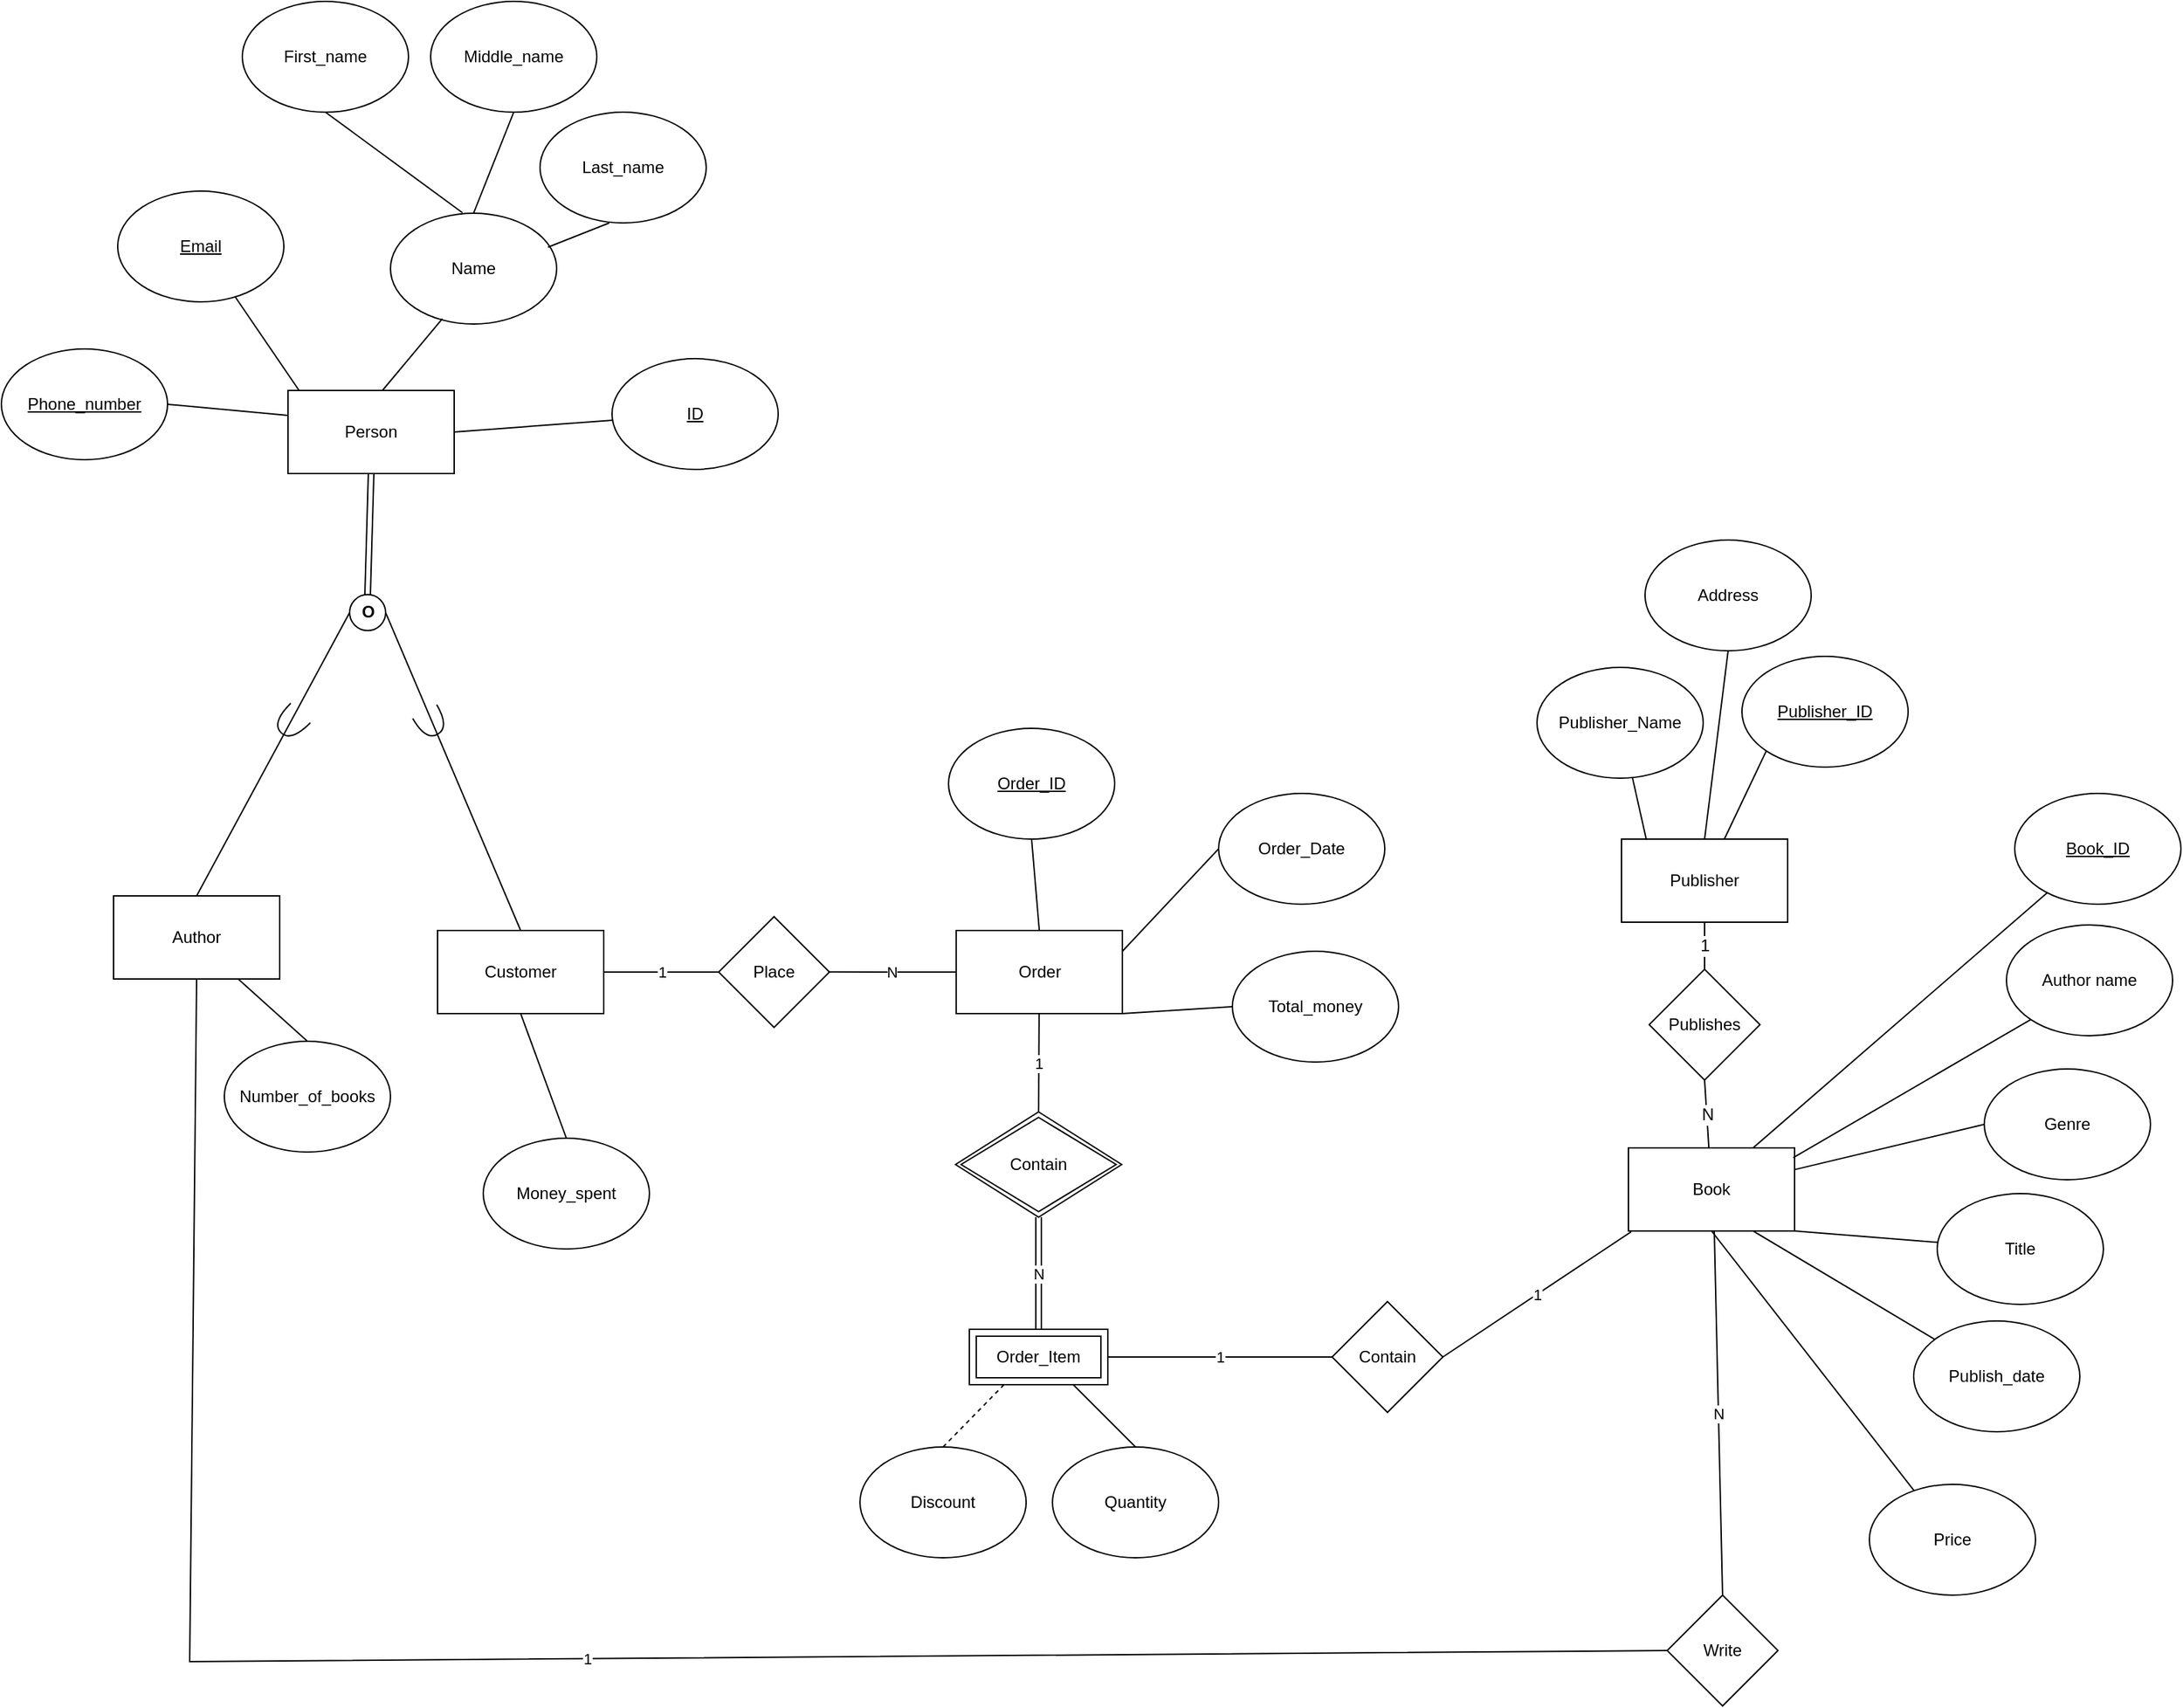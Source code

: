 <mxfile version="24.7.17" pages="2">
  <diagram name="Page-1" id="4_dgeS7d85DwzsJWw55D">
    <mxGraphModel grid="0" page="0" gridSize="10" guides="1" tooltips="1" connect="1" arrows="1" fold="1" pageScale="1" pageWidth="3000" pageHeight="3400" math="0" shadow="0">
      <root>
        <mxCell id="0" />
        <mxCell id="1" parent="0" />
        <mxCell id="o6I07O1_OOtZ4YXk67AV-3" value="Book" style="rounded=0;whiteSpace=wrap;html=1;" vertex="1" parent="1">
          <mxGeometry x="957" y="224" width="120" height="60" as="geometry" />
        </mxCell>
        <mxCell id="o6I07O1_OOtZ4YXk67AV-4" value="&lt;u&gt;Book_ID&lt;/u&gt;" style="ellipse;whiteSpace=wrap;html=1;" vertex="1" parent="1">
          <mxGeometry x="1236" y="-32" width="120" height="80" as="geometry" />
        </mxCell>
        <mxCell id="o6I07O1_OOtZ4YXk67AV-5" value="Title" style="ellipse;whiteSpace=wrap;html=1;" vertex="1" parent="1">
          <mxGeometry x="1180" y="257" width="120" height="80" as="geometry" />
        </mxCell>
        <mxCell id="o6I07O1_OOtZ4YXk67AV-6" value="Author name" style="ellipse;whiteSpace=wrap;html=1;" vertex="1" parent="1">
          <mxGeometry x="1230" y="63" width="120" height="80" as="geometry" />
        </mxCell>
        <mxCell id="o6I07O1_OOtZ4YXk67AV-8" value="Genre" style="ellipse;whiteSpace=wrap;html=1;" vertex="1" parent="1">
          <mxGeometry x="1214" y="167" width="120" height="80" as="geometry" />
        </mxCell>
        <mxCell id="o6I07O1_OOtZ4YXk67AV-12" value="" style="endArrow=none;html=1;rounded=0;fontSize=12;startSize=8;endSize=8;curved=1;entryX=0;entryY=1;entryDx=0;entryDy=0;exitX=0.992;exitY=0.117;exitDx=0;exitDy=0;exitPerimeter=0;" edge="1" parent="1" source="o6I07O1_OOtZ4YXk67AV-3" target="o6I07O1_OOtZ4YXk67AV-6">
          <mxGeometry width="50" height="50" relative="1" as="geometry">
            <mxPoint x="819" y="197" as="sourcePoint" />
            <mxPoint x="869" y="147" as="targetPoint" />
          </mxGeometry>
        </mxCell>
        <mxCell id="o6I07O1_OOtZ4YXk67AV-13" value="" style="endArrow=none;html=1;rounded=0;fontSize=12;startSize=8;endSize=8;curved=1;exitX=0;exitY=0.5;exitDx=0;exitDy=0;" edge="1" parent="1" source="o6I07O1_OOtZ4YXk67AV-8" target="o6I07O1_OOtZ4YXk67AV-3">
          <mxGeometry width="50" height="50" relative="1" as="geometry">
            <mxPoint x="786" y="271" as="sourcePoint" />
            <mxPoint x="836" y="221" as="targetPoint" />
          </mxGeometry>
        </mxCell>
        <mxCell id="o6I07O1_OOtZ4YXk67AV-16" value="" style="endArrow=none;html=1;rounded=0;fontSize=12;startSize=8;endSize=8;curved=1;exitX=0.75;exitY=0;exitDx=0;exitDy=0;" edge="1" parent="1" source="o6I07O1_OOtZ4YXk67AV-3" target="o6I07O1_OOtZ4YXk67AV-4">
          <mxGeometry width="50" height="50" relative="1" as="geometry">
            <mxPoint x="840" y="191" as="sourcePoint" />
            <mxPoint x="816" y="46" as="targetPoint" />
          </mxGeometry>
        </mxCell>
        <mxCell id="o6I07O1_OOtZ4YXk67AV-17" value="" style="endArrow=none;html=1;rounded=0;fontSize=12;startSize=8;endSize=8;curved=1;entryX=1;entryY=1;entryDx=0;entryDy=0;" edge="1" parent="1" source="o6I07O1_OOtZ4YXk67AV-5" target="o6I07O1_OOtZ4YXk67AV-3">
          <mxGeometry width="50" height="50" relative="1" as="geometry">
            <mxPoint x="795" y="307" as="sourcePoint" />
            <mxPoint x="845" y="257" as="targetPoint" />
          </mxGeometry>
        </mxCell>
        <mxCell id="o6I07O1_OOtZ4YXk67AV-20" value="Publisher" style="rounded=0;whiteSpace=wrap;html=1;" vertex="1" parent="1">
          <mxGeometry x="952" y="1" width="120" height="60" as="geometry" />
        </mxCell>
        <mxCell id="o6I07O1_OOtZ4YXk67AV-21" value="&lt;u&gt;Publisher_ID&lt;/u&gt;" style="ellipse;whiteSpace=wrap;html=1;" vertex="1" parent="1">
          <mxGeometry x="1039" y="-131" width="120" height="80" as="geometry" />
        </mxCell>
        <mxCell id="o6I07O1_OOtZ4YXk67AV-22" value="" style="endArrow=none;html=1;rounded=0;fontSize=12;startSize=8;endSize=8;curved=1;exitX=0;exitY=1;exitDx=0;exitDy=0;" edge="1" parent="1" source="o6I07O1_OOtZ4YXk67AV-21" target="o6I07O1_OOtZ4YXk67AV-20">
          <mxGeometry width="50" height="50" relative="1" as="geometry">
            <mxPoint x="1136.11" y="103.317" as="sourcePoint" />
            <mxPoint x="1066" y="29" as="targetPoint" />
          </mxGeometry>
        </mxCell>
        <mxCell id="o6I07O1_OOtZ4YXk67AV-23" value="Publisher_Name" style="ellipse;whiteSpace=wrap;html=1;" vertex="1" parent="1">
          <mxGeometry x="891" y="-123" width="120" height="80" as="geometry" />
        </mxCell>
        <mxCell id="o6I07O1_OOtZ4YXk67AV-24" value="" style="endArrow=none;html=1;rounded=0;fontSize=12;startSize=8;endSize=8;curved=1;exitX=0.15;exitY=0.011;exitDx=0;exitDy=0;exitPerimeter=0;" edge="1" parent="1" source="o6I07O1_OOtZ4YXk67AV-20" target="o6I07O1_OOtZ4YXk67AV-23">
          <mxGeometry width="50" height="50" relative="1" as="geometry">
            <mxPoint x="995" y="-218" as="sourcePoint" />
            <mxPoint x="921" y="-264" as="targetPoint" />
          </mxGeometry>
        </mxCell>
        <mxCell id="o6I07O1_OOtZ4YXk67AV-25" value="" style="endArrow=none;html=1;rounded=0;fontSize=12;startSize=8;endSize=8;curved=1;exitX=0.5;exitY=0;exitDx=0;exitDy=0;entryX=0.5;entryY=1;entryDx=0;entryDy=0;" edge="1" parent="1" source="o6I07O1_OOtZ4YXk67AV-20" target="o6I07O1_OOtZ4YXk67AV-26">
          <mxGeometry width="50" height="50" relative="1" as="geometry">
            <mxPoint x="1056.94" y="22.02" as="sourcePoint" />
            <mxPoint x="1050.996" y="-84.003" as="targetPoint" />
          </mxGeometry>
        </mxCell>
        <mxCell id="o6I07O1_OOtZ4YXk67AV-26" value="Address" style="ellipse;whiteSpace=wrap;html=1;" vertex="1" parent="1">
          <mxGeometry x="969" y="-215" width="120" height="80" as="geometry" />
        </mxCell>
        <mxCell id="o6I07O1_OOtZ4YXk67AV-28" value="Publishes" style="rhombus;whiteSpace=wrap;html=1;" vertex="1" parent="1">
          <mxGeometry x="972" y="95" width="80" height="80" as="geometry" />
        </mxCell>
        <mxCell id="o6I07O1_OOtZ4YXk67AV-29" value="1" style="endArrow=none;html=1;rounded=0;fontSize=12;startSize=8;endSize=8;curved=1;exitX=0.5;exitY=0;exitDx=0;exitDy=0;entryX=0.5;entryY=1;entryDx=0;entryDy=0;" edge="1" parent="1" source="o6I07O1_OOtZ4YXk67AV-28" target="o6I07O1_OOtZ4YXk67AV-20">
          <mxGeometry width="50" height="50" relative="1" as="geometry">
            <mxPoint x="961" y="102" as="sourcePoint" />
            <mxPoint x="1011" y="52" as="targetPoint" />
          </mxGeometry>
        </mxCell>
        <mxCell id="o6I07O1_OOtZ4YXk67AV-30" value="N" style="endArrow=none;html=1;rounded=0;fontSize=12;startSize=8;endSize=8;curved=1;entryX=0.5;entryY=1;entryDx=0;entryDy=0;" edge="1" parent="1" source="o6I07O1_OOtZ4YXk67AV-3" target="o6I07O1_OOtZ4YXk67AV-28">
          <mxGeometry width="50" height="50" relative="1" as="geometry">
            <mxPoint x="963" y="224" as="sourcePoint" />
            <mxPoint x="1013" y="174" as="targetPoint" />
          </mxGeometry>
        </mxCell>
        <mxCell id="jFtiMo8EwNsYXTJmnN6S-6" value="Person" style="rounded=0;whiteSpace=wrap;html=1;" vertex="1" parent="1">
          <mxGeometry x="-11" y="-323" width="120" height="60" as="geometry" />
        </mxCell>
        <mxCell id="jFtiMo8EwNsYXTJmnN6S-13" value="&lt;b&gt;O&lt;/b&gt;" style="ellipse;whiteSpace=wrap;html=1;aspect=fixed;" vertex="1" parent="1">
          <mxGeometry x="33.5" y="-175.59" width="26" height="26" as="geometry" />
        </mxCell>
        <mxCell id="jFtiMo8EwNsYXTJmnN6S-14" value="Customer" style="rounded=0;whiteSpace=wrap;html=1;" vertex="1" parent="1">
          <mxGeometry x="97" y="67.0" width="120" height="60" as="geometry" />
        </mxCell>
        <mxCell id="jFtiMo8EwNsYXTJmnN6S-15" value="" style="endArrow=none;html=1;rounded=0;exitX=0.5;exitY=0;exitDx=0;exitDy=0;entryX=1;entryY=0.5;entryDx=0;entryDy=0;" edge="1" parent="1" source="jFtiMo8EwNsYXTJmnN6S-14" target="jFtiMo8EwNsYXTJmnN6S-13">
          <mxGeometry width="50" height="50" relative="1" as="geometry">
            <mxPoint x="-12" y="-103.59" as="sourcePoint" />
            <mxPoint x="38" y="-153.59" as="targetPoint" />
          </mxGeometry>
        </mxCell>
        <mxCell id="jFtiMo8EwNsYXTJmnN6S-16" value="Author" style="rounded=0;whiteSpace=wrap;html=1;" vertex="1" parent="1">
          <mxGeometry x="-137" y="42.0" width="120" height="60" as="geometry" />
        </mxCell>
        <mxCell id="jFtiMo8EwNsYXTJmnN6S-20" value="Name" style="ellipse;whiteSpace=wrap;html=1;" vertex="1" parent="1">
          <mxGeometry x="63" y="-451" width="120" height="80" as="geometry" />
        </mxCell>
        <mxCell id="jFtiMo8EwNsYXTJmnN6S-21" value="&lt;u&gt;Email&lt;/u&gt;" style="ellipse;whiteSpace=wrap;html=1;" vertex="1" parent="1">
          <mxGeometry x="-134" y="-467" width="120" height="80" as="geometry" />
        </mxCell>
        <mxCell id="jFtiMo8EwNsYXTJmnN6S-22" value="&lt;u&gt;Phone_number&lt;/u&gt;" style="ellipse;whiteSpace=wrap;html=1;" vertex="1" parent="1">
          <mxGeometry x="-218" y="-353" width="120" height="80" as="geometry" />
        </mxCell>
        <mxCell id="jFtiMo8EwNsYXTJmnN6S-23" value="" style="endArrow=none;html=1;rounded=0;exitX=1;exitY=0.5;exitDx=0;exitDy=0;" edge="1" parent="1" source="jFtiMo8EwNsYXTJmnN6S-22">
          <mxGeometry width="50" height="50" relative="1" as="geometry">
            <mxPoint x="-61" y="-255" as="sourcePoint" />
            <mxPoint x="-11" y="-305" as="targetPoint" />
          </mxGeometry>
        </mxCell>
        <mxCell id="jFtiMo8EwNsYXTJmnN6S-24" value="" style="endArrow=none;html=1;rounded=0;entryX=0.312;entryY=0.953;entryDx=0;entryDy=0;entryPerimeter=0;exitX=0.569;exitY=-0.002;exitDx=0;exitDy=0;exitPerimeter=0;" edge="1" parent="1" source="jFtiMo8EwNsYXTJmnN6S-6" target="jFtiMo8EwNsYXTJmnN6S-20">
          <mxGeometry width="50" height="50" relative="1" as="geometry">
            <mxPoint x="63" y="-321" as="sourcePoint" />
            <mxPoint x="113" y="-371" as="targetPoint" />
          </mxGeometry>
        </mxCell>
        <mxCell id="jFtiMo8EwNsYXTJmnN6S-27" value="" style="endArrow=none;html=1;rounded=0;" edge="1" parent="1" target="jFtiMo8EwNsYXTJmnN6S-21">
          <mxGeometry width="50" height="50" relative="1" as="geometry">
            <mxPoint x="-3" y="-323" as="sourcePoint" />
            <mxPoint x="47" y="-373" as="targetPoint" />
          </mxGeometry>
        </mxCell>
        <mxCell id="jFtiMo8EwNsYXTJmnN6S-28" value="First_name" style="ellipse;whiteSpace=wrap;html=1;" vertex="1" parent="1">
          <mxGeometry x="-44" y="-604" width="120" height="80" as="geometry" />
        </mxCell>
        <mxCell id="jFtiMo8EwNsYXTJmnN6S-29" value="Middle_name" style="ellipse;whiteSpace=wrap;html=1;" vertex="1" parent="1">
          <mxGeometry x="92" y="-604" width="120" height="80" as="geometry" />
        </mxCell>
        <mxCell id="jFtiMo8EwNsYXTJmnN6S-30" value="Last_name" style="ellipse;whiteSpace=wrap;html=1;" vertex="1" parent="1">
          <mxGeometry x="171" y="-524" width="120" height="80" as="geometry" />
        </mxCell>
        <mxCell id="jFtiMo8EwNsYXTJmnN6S-31" value="" style="endArrow=none;html=1;rounded=0;entryX=0.5;entryY=1;entryDx=0;entryDy=0;exitX=0.433;exitY=-0.005;exitDx=0;exitDy=0;exitPerimeter=0;" edge="1" parent="1" source="jFtiMo8EwNsYXTJmnN6S-20" target="jFtiMo8EwNsYXTJmnN6S-28">
          <mxGeometry width="50" height="50" relative="1" as="geometry">
            <mxPoint x="107" y="-451" as="sourcePoint" />
            <mxPoint x="29.426" y="-509.716" as="targetPoint" />
          </mxGeometry>
        </mxCell>
        <mxCell id="jFtiMo8EwNsYXTJmnN6S-32" value="" style="endArrow=none;html=1;rounded=0;exitX=0.5;exitY=0;exitDx=0;exitDy=0;entryX=0.5;entryY=1;entryDx=0;entryDy=0;" edge="1" parent="1" source="jFtiMo8EwNsYXTJmnN6S-20" target="jFtiMo8EwNsYXTJmnN6S-29">
          <mxGeometry width="50" height="50" relative="1" as="geometry">
            <mxPoint x="71" y="-448" as="sourcePoint" />
            <mxPoint x="121" y="-498" as="targetPoint" />
          </mxGeometry>
        </mxCell>
        <mxCell id="jFtiMo8EwNsYXTJmnN6S-34" value="" style="endArrow=none;html=1;rounded=0;exitX=0.948;exitY=0.306;exitDx=0;exitDy=0;exitPerimeter=0;" edge="1" parent="1" source="jFtiMo8EwNsYXTJmnN6S-20">
          <mxGeometry width="50" height="50" relative="1" as="geometry">
            <mxPoint x="171" y="-394" as="sourcePoint" />
            <mxPoint x="221" y="-444" as="targetPoint" />
          </mxGeometry>
        </mxCell>
        <mxCell id="jFtiMo8EwNsYXTJmnN6S-35" value="" style="shape=requiredInterface;html=1;verticalLabelPosition=bottom;sketch=0;rotation=60;" vertex="1" parent="1">
          <mxGeometry x="83" y="-93.0" width="18.88" height="20" as="geometry" />
        </mxCell>
        <mxCell id="q8TvVPf23e_hyGu6hidc-4" value="Place" style="rhombus;whiteSpace=wrap;html=1;" vertex="1" parent="1">
          <mxGeometry x="300" y="57" width="80" height="80" as="geometry" />
        </mxCell>
        <mxCell id="q8TvVPf23e_hyGu6hidc-5" value="1" style="endArrow=none;html=1;rounded=0;entryX=0;entryY=0.5;entryDx=0;entryDy=0;exitX=1;exitY=0.5;exitDx=0;exitDy=0;" edge="1" parent="1" source="jFtiMo8EwNsYXTJmnN6S-14" target="q8TvVPf23e_hyGu6hidc-4">
          <mxGeometry width="50" height="50" relative="1" as="geometry">
            <mxPoint x="181" y="53" as="sourcePoint" />
            <mxPoint x="291" y="12" as="targetPoint" />
          </mxGeometry>
        </mxCell>
        <mxCell id="q8TvVPf23e_hyGu6hidc-6" value="Order" style="rounded=0;whiteSpace=wrap;html=1;" vertex="1" parent="1">
          <mxGeometry x="471.56" y="67" width="120" height="60" as="geometry" />
        </mxCell>
        <mxCell id="q8TvVPf23e_hyGu6hidc-7" value="N" style="endArrow=none;html=1;rounded=0;entryX=0;entryY=0.5;entryDx=0;entryDy=0;exitX=0.989;exitY=0.499;exitDx=0;exitDy=0;exitPerimeter=0;" edge="1" parent="1" source="q8TvVPf23e_hyGu6hidc-4" target="q8TvVPf23e_hyGu6hidc-6">
          <mxGeometry width="50" height="50" relative="1" as="geometry">
            <mxPoint x="415" y="96" as="sourcePoint" />
            <mxPoint x="465" y="46" as="targetPoint" />
          </mxGeometry>
        </mxCell>
        <mxCell id="q8TvVPf23e_hyGu6hidc-8" value="Write" style="rhombus;whiteSpace=wrap;html=1;" vertex="1" parent="1">
          <mxGeometry x="985" y="547" width="80" height="80" as="geometry" />
        </mxCell>
        <mxCell id="q8TvVPf23e_hyGu6hidc-9" value="1" style="endArrow=none;html=1;rounded=0;entryX=0;entryY=0.5;entryDx=0;entryDy=0;exitX=0.5;exitY=1;exitDx=0;exitDy=0;" edge="1" parent="1" source="jFtiMo8EwNsYXTJmnN6S-16" target="q8TvVPf23e_hyGu6hidc-8">
          <mxGeometry width="50" height="50" relative="1" as="geometry">
            <mxPoint x="297" y="656" as="sourcePoint" />
            <mxPoint x="647" y="415" as="targetPoint" />
            <Array as="points">
              <mxPoint x="-82" y="595" />
            </Array>
          </mxGeometry>
        </mxCell>
        <mxCell id="q8TvVPf23e_hyGu6hidc-10" value="N" style="endArrow=none;html=1;rounded=0;exitX=0.5;exitY=0;exitDx=0;exitDy=0;" edge="1" parent="1" source="q8TvVPf23e_hyGu6hidc-8">
          <mxGeometry width="50" height="50" relative="1" as="geometry">
            <mxPoint x="969" y="334" as="sourcePoint" />
            <mxPoint x="1019" y="284" as="targetPoint" />
          </mxGeometry>
        </mxCell>
        <mxCell id="q8TvVPf23e_hyGu6hidc-11" value="&lt;u&gt;Order_ID&lt;/u&gt;" style="ellipse;whiteSpace=wrap;html=1;" vertex="1" parent="1">
          <mxGeometry x="466" y="-79" width="120" height="80" as="geometry" />
        </mxCell>
        <mxCell id="q8TvVPf23e_hyGu6hidc-16" value="Order_Date" style="ellipse;whiteSpace=wrap;html=1;" vertex="1" parent="1">
          <mxGeometry x="661.06" y="-32" width="120" height="80" as="geometry" />
        </mxCell>
        <mxCell id="q8TvVPf23e_hyGu6hidc-17" value="" style="endArrow=none;html=1;rounded=0;exitX=1;exitY=0.25;exitDx=0;exitDy=0;entryX=0;entryY=0.5;entryDx=0;entryDy=0;" edge="1" parent="1" source="q8TvVPf23e_hyGu6hidc-6" target="q8TvVPf23e_hyGu6hidc-16">
          <mxGeometry width="50" height="50" relative="1" as="geometry">
            <mxPoint x="635" y="96" as="sourcePoint" />
            <mxPoint x="685" y="46" as="targetPoint" />
          </mxGeometry>
        </mxCell>
        <mxCell id="q8TvVPf23e_hyGu6hidc-21" value="1" style="endArrow=none;html=1;rounded=0;exitX=0.5;exitY=0;exitDx=0;exitDy=0;" edge="1" parent="1" source="q8TvVPf23e_hyGu6hidc-33" target="q8TvVPf23e_hyGu6hidc-6">
          <mxGeometry width="50" height="50" relative="1" as="geometry">
            <mxPoint x="526" y="200" as="sourcePoint" />
            <mxPoint x="525" y="126" as="targetPoint" />
          </mxGeometry>
        </mxCell>
        <mxCell id="q8TvVPf23e_hyGu6hidc-28" value="Order_Item" style="shape=ext;margin=3;double=1;whiteSpace=wrap;html=1;align=center;" vertex="1" parent="1">
          <mxGeometry x="481.06" y="355" width="100" height="40" as="geometry" />
        </mxCell>
        <mxCell id="q8TvVPf23e_hyGu6hidc-33" value="Contain" style="shape=rhombus;double=1;perimeter=rhombusPerimeter;whiteSpace=wrap;html=1;align=center;" vertex="1" parent="1">
          <mxGeometry x="471.06" y="198" width="120" height="76" as="geometry" />
        </mxCell>
        <mxCell id="q8TvVPf23e_hyGu6hidc-36" value="Discount" style="ellipse;whiteSpace=wrap;html=1;" vertex="1" parent="1">
          <mxGeometry x="402.06" y="440" width="120" height="80" as="geometry" />
        </mxCell>
        <mxCell id="q8TvVPf23e_hyGu6hidc-37" value="" style="endArrow=none;dashed=1;html=1;rounded=0;exitX=0.5;exitY=0;exitDx=0;exitDy=0;entryX=0.25;entryY=1;entryDx=0;entryDy=0;" edge="1" parent="1" source="q8TvVPf23e_hyGu6hidc-36" target="q8TvVPf23e_hyGu6hidc-28">
          <mxGeometry width="50" height="50" relative="1" as="geometry">
            <mxPoint x="496.06" y="445" as="sourcePoint" />
            <mxPoint x="546.06" y="395" as="targetPoint" />
          </mxGeometry>
        </mxCell>
        <mxCell id="q8TvVPf23e_hyGu6hidc-38" value="Contain" style="rhombus;whiteSpace=wrap;html=1;" vertex="1" parent="1">
          <mxGeometry x="743" y="335" width="80" height="80" as="geometry" />
        </mxCell>
        <mxCell id="q8TvVPf23e_hyGu6hidc-39" value="1" style="endArrow=none;html=1;rounded=0;entryX=0;entryY=0.5;entryDx=0;entryDy=0;exitX=1;exitY=0.5;exitDx=0;exitDy=0;" edge="1" parent="1" source="q8TvVPf23e_hyGu6hidc-28" target="q8TvVPf23e_hyGu6hidc-38">
          <mxGeometry width="50" height="50" relative="1" as="geometry">
            <mxPoint x="584" y="379" as="sourcePoint" />
            <mxPoint x="758" y="377" as="targetPoint" />
          </mxGeometry>
        </mxCell>
        <mxCell id="q8TvVPf23e_hyGu6hidc-40" value="1" style="endArrow=none;html=1;rounded=0;exitX=1;exitY=0.5;exitDx=0;exitDy=0;" edge="1" parent="1" source="q8TvVPf23e_hyGu6hidc-38">
          <mxGeometry width="50" height="50" relative="1" as="geometry">
            <mxPoint x="909" y="334.55" as="sourcePoint" />
            <mxPoint x="959" y="284.55" as="targetPoint" />
          </mxGeometry>
        </mxCell>
        <mxCell id="3s1TShamk8GTOm4zsZ95-8" value="Quantity" style="ellipse;whiteSpace=wrap;html=1;" vertex="1" parent="1">
          <mxGeometry x="541.06" y="440" width="120" height="80" as="geometry" />
        </mxCell>
        <mxCell id="3s1TShamk8GTOm4zsZ95-9" value="" style="endArrow=none;html=1;rounded=0;exitX=0.5;exitY=0;exitDx=0;exitDy=0;entryX=0.75;entryY=1;entryDx=0;entryDy=0;" edge="1" parent="1" source="3s1TShamk8GTOm4zsZ95-8" target="q8TvVPf23e_hyGu6hidc-28">
          <mxGeometry width="50" height="50" relative="1" as="geometry">
            <mxPoint x="522.06" y="445" as="sourcePoint" />
            <mxPoint x="572.06" y="395" as="targetPoint" />
          </mxGeometry>
        </mxCell>
        <mxCell id="MKaay7IfGedZ16hl2SN3-2" value="" style="endArrow=none;html=1;rounded=0;exitX=0.5;exitY=0;exitDx=0;exitDy=0;entryX=0.5;entryY=1;entryDx=0;entryDy=0;" edge="1" parent="1" source="q8TvVPf23e_hyGu6hidc-6" target="q8TvVPf23e_hyGu6hidc-11">
          <mxGeometry width="50" height="50" relative="1" as="geometry">
            <mxPoint x="576" y="20" as="sourcePoint" />
            <mxPoint x="532" y="35" as="targetPoint" />
          </mxGeometry>
        </mxCell>
        <mxCell id="5Iph2HmhyzpjuYk20Se7-1" value="" style="shape=link;html=1;rounded=0;exitX=0.5;exitY=0;exitDx=0;exitDy=0;entryX=0.5;entryY=1;entryDx=0;entryDy=0;" edge="1" parent="1" source="jFtiMo8EwNsYXTJmnN6S-13" target="jFtiMo8EwNsYXTJmnN6S-6">
          <mxGeometry relative="1" as="geometry">
            <mxPoint x="74" y="233" as="sourcePoint" />
            <mxPoint x="-83" y="-89" as="targetPoint" />
          </mxGeometry>
        </mxCell>
        <mxCell id="5Iph2HmhyzpjuYk20Se7-4" value="" style="endArrow=none;html=1;rounded=0;exitX=0.5;exitY=0;exitDx=0;exitDy=0;entryX=0;entryY=0.5;entryDx=0;entryDy=0;" edge="1" parent="1" source="jFtiMo8EwNsYXTJmnN6S-16" target="jFtiMo8EwNsYXTJmnN6S-13">
          <mxGeometry width="50" height="50" relative="1" as="geometry">
            <mxPoint x="-380" y="52" as="sourcePoint" />
            <mxPoint x="34" y="-163" as="targetPoint" />
          </mxGeometry>
        </mxCell>
        <mxCell id="jFtiMo8EwNsYXTJmnN6S-38" value="" style="shape=requiredInterface;html=1;verticalLabelPosition=bottom;sketch=0;rotation=135;" vertex="1" parent="1">
          <mxGeometry x="-19" y="-93.0" width="20" height="20" as="geometry" />
        </mxCell>
        <mxCell id="5Iph2HmhyzpjuYk20Se7-10" value="Number_of_books" style="ellipse;whiteSpace=wrap;html=1;" vertex="1" parent="1">
          <mxGeometry x="-57" y="147" width="120" height="80" as="geometry" />
        </mxCell>
        <mxCell id="5Iph2HmhyzpjuYk20Se7-11" value="" style="endArrow=none;html=1;rounded=0;exitX=0.75;exitY=1;exitDx=0;exitDy=0;entryX=0.5;entryY=0;entryDx=0;entryDy=0;" edge="1" parent="1" source="jFtiMo8EwNsYXTJmnN6S-16" target="5Iph2HmhyzpjuYk20Se7-10">
          <mxGeometry width="50" height="50" relative="1" as="geometry">
            <mxPoint x="-2" y="306" as="sourcePoint" />
            <mxPoint x="58" y="159" as="targetPoint" />
          </mxGeometry>
        </mxCell>
        <mxCell id="5Iph2HmhyzpjuYk20Se7-12" value="Publish_date" style="ellipse;whiteSpace=wrap;html=1;" vertex="1" parent="1">
          <mxGeometry x="1163" y="349" width="120" height="80" as="geometry" />
        </mxCell>
        <mxCell id="5Iph2HmhyzpjuYk20Se7-13" value="" style="endArrow=none;html=1;rounded=0;fontSize=12;startSize=8;endSize=8;curved=1;entryX=0.75;entryY=1;entryDx=0;entryDy=0;" edge="1" parent="1" source="5Iph2HmhyzpjuYk20Se7-12" target="o6I07O1_OOtZ4YXk67AV-3">
          <mxGeometry width="50" height="50" relative="1" as="geometry">
            <mxPoint x="773" y="409" as="sourcePoint" />
            <mxPoint x="1055" y="386" as="targetPoint" />
          </mxGeometry>
        </mxCell>
        <mxCell id="5Iph2HmhyzpjuYk20Se7-14" value="N" style="shape=link;html=1;rounded=0;exitX=0.5;exitY=0;exitDx=0;exitDy=0;entryX=0.5;entryY=1;entryDx=0;entryDy=0;" edge="1" parent="1" source="q8TvVPf23e_hyGu6hidc-28" target="q8TvVPf23e_hyGu6hidc-33">
          <mxGeometry relative="1" as="geometry">
            <mxPoint x="57" y="-166" as="sourcePoint" />
            <mxPoint x="59" y="-253" as="targetPoint" />
          </mxGeometry>
        </mxCell>
        <mxCell id="5Iph2HmhyzpjuYk20Se7-16" value="Money_spent" style="ellipse;whiteSpace=wrap;html=1;" vertex="1" parent="1">
          <mxGeometry x="130" y="217" width="120" height="80" as="geometry" />
        </mxCell>
        <mxCell id="5Iph2HmhyzpjuYk20Se7-17" value="" style="endArrow=none;html=1;rounded=0;exitX=0.5;exitY=1;exitDx=0;exitDy=0;entryX=0.5;entryY=0;entryDx=0;entryDy=0;" edge="1" parent="1" source="jFtiMo8EwNsYXTJmnN6S-14" target="5Iph2HmhyzpjuYk20Se7-16">
          <mxGeometry width="50" height="50" relative="1" as="geometry">
            <mxPoint x="197" y="77" as="sourcePoint" />
            <mxPoint x="260" y="11" as="targetPoint" />
          </mxGeometry>
        </mxCell>
        <mxCell id="5Iph2HmhyzpjuYk20Se7-18" value="Total_money" style="ellipse;whiteSpace=wrap;html=1;" vertex="1" parent="1">
          <mxGeometry x="671" y="82" width="120" height="80" as="geometry" />
        </mxCell>
        <mxCell id="5Iph2HmhyzpjuYk20Se7-19" value="" style="endArrow=none;html=1;rounded=0;exitX=1;exitY=1;exitDx=0;exitDy=0;entryX=0;entryY=0.5;entryDx=0;entryDy=0;" edge="1" parent="1" source="q8TvVPf23e_hyGu6hidc-6" target="5Iph2HmhyzpjuYk20Se7-18">
          <mxGeometry width="50" height="50" relative="1" as="geometry">
            <mxPoint x="602" y="92" as="sourcePoint" />
            <mxPoint x="721" y="85" as="targetPoint" />
          </mxGeometry>
        </mxCell>
        <mxCell id="zx2yQ77F0J7ocwCOWvDu-34" value="&lt;u&gt;ID&lt;/u&gt;" style="ellipse;whiteSpace=wrap;html=1;" vertex="1" parent="1">
          <mxGeometry x="223" y="-346" width="120" height="80" as="geometry" />
        </mxCell>
        <mxCell id="zx2yQ77F0J7ocwCOWvDu-36" value="" style="endArrow=none;html=1;rounded=0;exitX=1;exitY=0.5;exitDx=0;exitDy=0;" edge="1" parent="1" source="jFtiMo8EwNsYXTJmnN6S-6" target="zx2yQ77F0J7ocwCOWvDu-34">
          <mxGeometry width="50" height="50" relative="1" as="geometry">
            <mxPoint x="7" y="-313" as="sourcePoint" />
            <mxPoint x="-39" y="-381" as="targetPoint" />
          </mxGeometry>
        </mxCell>
        <mxCell id="rsX4YcIpPeKFyfZl2VqN-1" value="Price" style="ellipse;whiteSpace=wrap;html=1;" vertex="1" parent="1">
          <mxGeometry x="1131" y="467" width="120" height="80" as="geometry" />
        </mxCell>
        <mxCell id="rsX4YcIpPeKFyfZl2VqN-3" value="" style="endArrow=none;html=1;rounded=0;fontSize=12;startSize=8;endSize=8;curved=1;entryX=0.5;entryY=1;entryDx=0;entryDy=0;" edge="1" parent="1" source="rsX4YcIpPeKFyfZl2VqN-1" target="o6I07O1_OOtZ4YXk67AV-3">
          <mxGeometry width="50" height="50" relative="1" as="geometry">
            <mxPoint x="1185" y="427" as="sourcePoint" />
            <mxPoint x="1054" y="349" as="targetPoint" />
          </mxGeometry>
        </mxCell>
      </root>
    </mxGraphModel>
  </diagram>
  <diagram id="qqTnfwvuupk0LPFFzMJ1" name="Page-2">
    <mxGraphModel grid="1" page="1" gridSize="10" guides="1" tooltips="1" connect="1" arrows="1" fold="1" pageScale="1" pageWidth="827" pageHeight="1169" math="0" shadow="0">
      <root>
        <mxCell id="0" />
        <mxCell id="1" parent="0" />
        <mxCell id="oSIoTXiGH7-U2VM_6k2F-1" value="&lt;u&gt;ID&lt;/u&gt;" style="rounded=0;whiteSpace=wrap;html=1;" vertex="1" parent="1">
          <mxGeometry x="-386.06" y="830" width="120" height="60" as="geometry" />
        </mxCell>
        <mxCell id="oSIoTXiGH7-U2VM_6k2F-2" value="Email" style="rounded=0;whiteSpace=wrap;html=1;" vertex="1" parent="1">
          <mxGeometry x="-266.06" y="830" width="120" height="60" as="geometry" />
        </mxCell>
        <mxCell id="oSIoTXiGH7-U2VM_6k2F-3" value="First_name" style="rounded=0;whiteSpace=wrap;html=1;" vertex="1" parent="1">
          <mxGeometry x="-26.06" y="830" width="120" height="60" as="geometry" />
        </mxCell>
        <mxCell id="oSIoTXiGH7-U2VM_6k2F-4" value="Middle_name" style="rounded=0;whiteSpace=wrap;html=1;" vertex="1" parent="1">
          <mxGeometry x="93.94" y="830" width="120" height="60" as="geometry" />
        </mxCell>
        <mxCell id="oSIoTXiGH7-U2VM_6k2F-5" value="Last_name" style="rounded=0;whiteSpace=wrap;html=1;" vertex="1" parent="1">
          <mxGeometry x="213.94" y="830" width="120" height="60" as="geometry" />
        </mxCell>
        <mxCell id="oSIoTXiGH7-U2VM_6k2F-6" value="Person" style="text;html=1;align=center;verticalAlign=middle;resizable=0;points=[];autosize=1;strokeColor=none;fillColor=none;" vertex="1" parent="1">
          <mxGeometry x="-386.06" y="796" width="56" height="26" as="geometry" />
        </mxCell>
        <mxCell id="oSIoTXiGH7-U2VM_6k2F-7" style="edgeStyle=orthogonalEdgeStyle;rounded=0;orthogonalLoop=1;jettySize=auto;html=1;entryX=0;entryY=0.5;entryDx=0;entryDy=0;exitX=0;exitY=0.5;exitDx=0;exitDy=0;" edge="1" parent="1" source="oSIoTXiGH7-U2VM_6k2F-8" target="oSIoTXiGH7-U2VM_6k2F-30">
          <mxGeometry relative="1" as="geometry" />
        </mxCell>
        <mxCell id="oSIoTXiGH7-U2VM_6k2F-8" value="&lt;u&gt;Order_ID&lt;/u&gt;" style="rounded=0;whiteSpace=wrap;html=1;" vertex="1" parent="1">
          <mxGeometry x="-382" y="1571" width="120" height="60" as="geometry" />
        </mxCell>
        <mxCell id="oSIoTXiGH7-U2VM_6k2F-9" value="Quantity" style="rounded=0;whiteSpace=wrap;html=1;" vertex="1" parent="1">
          <mxGeometry x="-262" y="1571" width="120" height="60" as="geometry" />
        </mxCell>
        <mxCell id="oSIoTXiGH7-U2VM_6k2F-10" value="Discount" style="rounded=0;whiteSpace=wrap;html=1;" vertex="1" parent="1">
          <mxGeometry x="-142" y="1571" width="120" height="60" as="geometry" />
        </mxCell>
        <mxCell id="oSIoTXiGH7-U2VM_6k2F-11" value="Order_item" style="text;html=1;align=center;verticalAlign=middle;resizable=0;points=[];autosize=1;strokeColor=none;fillColor=none;" vertex="1" parent="1">
          <mxGeometry x="-377" y="1536" width="78" height="26" as="geometry" />
        </mxCell>
        <mxCell id="oSIoTXiGH7-U2VM_6k2F-12" value="&lt;u&gt;Publisher_ID&lt;/u&gt;" style="rounded=0;whiteSpace=wrap;html=1;" vertex="1" parent="1">
          <mxGeometry x="-382" y="1344" width="120" height="60" as="geometry" />
        </mxCell>
        <mxCell id="oSIoTXiGH7-U2VM_6k2F-13" value="&lt;span style=&quot;forced-color-adjust: none; color: rgb(0, 0, 0); font-family: Helvetica; font-size: 12px; font-style: normal; font-variant-ligatures: normal; font-variant-caps: normal; font-weight: 400; letter-spacing: normal; orphans: 2; text-align: center; text-indent: 0px; text-transform: none; widows: 2; word-spacing: 0px; -webkit-text-stroke-width: 0px; white-space: normal; background-color: rgb(255, 255, 255);&quot;&gt;Publisher_name&lt;/span&gt;" style="rounded=0;whiteSpace=wrap;html=1;" vertex="1" parent="1">
          <mxGeometry x="-262" y="1344" width="120" height="60" as="geometry" />
        </mxCell>
        <mxCell id="oSIoTXiGH7-U2VM_6k2F-14" value="Address" style="rounded=0;whiteSpace=wrap;html=1;" vertex="1" parent="1">
          <mxGeometry x="-142" y="1344" width="120" height="60" as="geometry" />
        </mxCell>
        <mxCell id="oSIoTXiGH7-U2VM_6k2F-15" value="&lt;u&gt;Book_ID&lt;/u&gt;" style="rounded=0;whiteSpace=wrap;html=1;" vertex="1" parent="1">
          <mxGeometry x="-382" y="1453" width="120" height="60" as="geometry" />
        </mxCell>
        <mxCell id="oSIoTXiGH7-U2VM_6k2F-16" value="Author_name" style="rounded=0;whiteSpace=wrap;html=1;" vertex="1" parent="1">
          <mxGeometry x="-262" y="1453" width="120" height="60" as="geometry" />
        </mxCell>
        <mxCell id="oSIoTXiGH7-U2VM_6k2F-17" value="Genre" style="rounded=0;whiteSpace=wrap;html=1;" vertex="1" parent="1">
          <mxGeometry x="-142" y="1453" width="120" height="60" as="geometry" />
        </mxCell>
        <mxCell id="oSIoTXiGH7-U2VM_6k2F-18" value="Title" style="rounded=0;whiteSpace=wrap;html=1;" vertex="1" parent="1">
          <mxGeometry x="98" y="1453" width="120" height="60" as="geometry" />
        </mxCell>
        <mxCell id="oSIoTXiGH7-U2VM_6k2F-19" value="Publish_date" style="rounded=0;whiteSpace=wrap;html=1;" vertex="1" parent="1">
          <mxGeometry x="218" y="1453" width="120" height="60" as="geometry" />
        </mxCell>
        <mxCell id="oSIoTXiGH7-U2VM_6k2F-20" value="Book" style="text;html=1;align=center;verticalAlign=middle;resizable=0;points=[];autosize=1;strokeColor=none;fillColor=none;" vertex="1" parent="1">
          <mxGeometry x="-376" y="1419" width="45" height="26" as="geometry" />
        </mxCell>
        <mxCell id="oSIoTXiGH7-U2VM_6k2F-21" style="edgeStyle=orthogonalEdgeStyle;rounded=0;orthogonalLoop=1;jettySize=auto;html=1;entryX=0;entryY=0.75;entryDx=0;entryDy=0;exitX=0;exitY=0.5;exitDx=0;exitDy=0;" edge="1" parent="1" source="oSIoTXiGH7-U2VM_6k2F-22" target="oSIoTXiGH7-U2VM_6k2F-1">
          <mxGeometry relative="1" as="geometry">
            <Array as="points">
              <mxPoint x="-501.06" y="998" />
              <mxPoint x="-501.06" y="875" />
            </Array>
          </mxGeometry>
        </mxCell>
        <mxCell id="oSIoTXiGH7-U2VM_6k2F-22" value="&lt;u&gt;ID&lt;/u&gt;" style="rounded=0;whiteSpace=wrap;html=1;" vertex="1" parent="1">
          <mxGeometry x="-386.06" y="968" width="120" height="60" as="geometry" />
        </mxCell>
        <mxCell id="oSIoTXiGH7-U2VM_6k2F-23" value="&lt;span style=&quot;color: rgb(0, 0, 0); font-family: Helvetica; font-size: 12px; font-style: normal; font-variant-ligatures: normal; font-variant-caps: normal; font-weight: 400; letter-spacing: normal; orphans: 2; text-align: center; text-indent: 0px; text-transform: none; widows: 2; word-spacing: 0px; -webkit-text-stroke-width: 0px; white-space: normal; background-color: rgb(255, 255, 255); text-decoration-thickness: initial; text-decoration-style: initial; text-decoration-color: initial; display: inline !important; float: none;&quot;&gt;Number_of_books&lt;/span&gt;" style="rounded=0;whiteSpace=wrap;html=1;" vertex="1" parent="1">
          <mxGeometry x="-266.06" y="968" width="120" height="60" as="geometry" />
        </mxCell>
        <mxCell id="oSIoTXiGH7-U2VM_6k2F-24" value="Author" style="text;html=1;align=center;verticalAlign=middle;resizable=0;points=[];autosize=1;strokeColor=none;fillColor=none;" vertex="1" parent="1">
          <mxGeometry x="-384.06" y="934" width="53" height="26" as="geometry" />
        </mxCell>
        <mxCell id="oSIoTXiGH7-U2VM_6k2F-25" style="edgeStyle=orthogonalEdgeStyle;rounded=0;orthogonalLoop=1;jettySize=auto;html=1;exitX=0;exitY=0.5;exitDx=0;exitDy=0;entryX=0;entryY=0.5;entryDx=0;entryDy=0;" edge="1" parent="1" source="oSIoTXiGH7-U2VM_6k2F-26" target="oSIoTXiGH7-U2VM_6k2F-1">
          <mxGeometry relative="1" as="geometry">
            <Array as="points">
              <mxPoint x="-516.06" y="1130" />
              <mxPoint x="-516.06" y="860" />
            </Array>
          </mxGeometry>
        </mxCell>
        <mxCell id="oSIoTXiGH7-U2VM_6k2F-26" value="&lt;u&gt;ID&lt;/u&gt;" style="rounded=0;whiteSpace=wrap;html=1;" vertex="1" parent="1">
          <mxGeometry x="-386.06" y="1100" width="120" height="60" as="geometry" />
        </mxCell>
        <mxCell id="oSIoTXiGH7-U2VM_6k2F-27" value="Money_spent" style="rounded=0;whiteSpace=wrap;html=1;" vertex="1" parent="1">
          <mxGeometry x="-266.06" y="1100" width="120" height="60" as="geometry" />
        </mxCell>
        <mxCell id="oSIoTXiGH7-U2VM_6k2F-28" value="Customer" style="text;html=1;align=center;verticalAlign=middle;resizable=0;points=[];autosize=1;strokeColor=none;fillColor=none;" vertex="1" parent="1">
          <mxGeometry x="-388.56" y="1065" width="70" height="26" as="geometry" />
        </mxCell>
        <mxCell id="oSIoTXiGH7-U2VM_6k2F-29" value="Phone_number" style="rounded=0;whiteSpace=wrap;html=1;" vertex="1" parent="1">
          <mxGeometry x="-146.06" y="830" width="120" height="60" as="geometry" />
        </mxCell>
        <mxCell id="oSIoTXiGH7-U2VM_6k2F-30" value="&lt;u&gt;Order_ID&lt;/u&gt;" style="rounded=0;whiteSpace=wrap;html=1;" vertex="1" parent="1">
          <mxGeometry x="-382" y="1214" width="120" height="60" as="geometry" />
        </mxCell>
        <mxCell id="oSIoTXiGH7-U2VM_6k2F-31" value="Total_money" style="rounded=0;whiteSpace=wrap;html=1;" vertex="1" parent="1">
          <mxGeometry x="-262" y="1214" width="120" height="60" as="geometry" />
        </mxCell>
        <mxCell id="oSIoTXiGH7-U2VM_6k2F-32" value="Order_date" style="rounded=0;whiteSpace=wrap;html=1;" vertex="1" parent="1">
          <mxGeometry x="-142" y="1214" width="120" height="60" as="geometry" />
        </mxCell>
        <mxCell id="oSIoTXiGH7-U2VM_6k2F-33" value="Orders" style="text;html=1;align=center;verticalAlign=middle;resizable=0;points=[];autosize=1;strokeColor=none;fillColor=none;" vertex="1" parent="1">
          <mxGeometry x="-383" y="1178" width="60" height="30" as="geometry" />
        </mxCell>
        <mxCell id="oSIoTXiGH7-U2VM_6k2F-34" style="edgeStyle=orthogonalEdgeStyle;rounded=0;orthogonalLoop=1;jettySize=auto;html=1;exitX=0.5;exitY=1;exitDx=0;exitDy=0;entryX=0;entryY=0.5;entryDx=0;entryDy=0;" edge="1" parent="1" source="oSIoTXiGH7-U2VM_6k2F-35" target="oSIoTXiGH7-U2VM_6k2F-15">
          <mxGeometry relative="1" as="geometry">
            <Array as="points">
              <mxPoint x="38" y="1651" />
              <mxPoint x="-450" y="1651" />
              <mxPoint x="-450" y="1483" />
            </Array>
          </mxGeometry>
        </mxCell>
        <mxCell id="oSIoTXiGH7-U2VM_6k2F-35" value="Book_ID" style="rounded=0;whiteSpace=wrap;html=1;" vertex="1" parent="1">
          <mxGeometry x="-22" y="1571" width="120" height="60" as="geometry" />
        </mxCell>
        <mxCell id="oSIoTXiGH7-U2VM_6k2F-36" value="Publisher" style="text;html=1;align=center;verticalAlign=middle;resizable=0;points=[];autosize=1;strokeColor=none;fillColor=none;" vertex="1" parent="1">
          <mxGeometry x="-374" y="1311" width="68" height="26" as="geometry" />
        </mxCell>
        <mxCell id="oSIoTXiGH7-U2VM_6k2F-37" style="edgeStyle=orthogonalEdgeStyle;rounded=0;orthogonalLoop=1;jettySize=auto;html=1;exitX=1;exitY=0.5;exitDx=0;exitDy=0;entryX=0;entryY=0.75;entryDx=0;entryDy=0;" edge="1" parent="1" source="oSIoTXiGH7-U2VM_6k2F-38" target="oSIoTXiGH7-U2VM_6k2F-26">
          <mxGeometry relative="1" as="geometry">
            <Array as="points">
              <mxPoint x="118" y="1244" />
              <mxPoint x="118" y="1173" />
              <mxPoint x="-406" y="1173" />
              <mxPoint x="-406" y="1145" />
            </Array>
          </mxGeometry>
        </mxCell>
        <mxCell id="oSIoTXiGH7-U2VM_6k2F-38" value="Customer_ID" style="rounded=0;whiteSpace=wrap;html=1;" vertex="1" parent="1">
          <mxGeometry x="-22" y="1214" width="120" height="60" as="geometry" />
        </mxCell>
        <mxCell id="oSIoTXiGH7-U2VM_6k2F-39" style="edgeStyle=orthogonalEdgeStyle;rounded=0;orthogonalLoop=1;jettySize=auto;html=1;exitX=0.5;exitY=1;exitDx=0;exitDy=0;entryX=0;entryY=0.5;entryDx=0;entryDy=0;" edge="1" parent="1" source="oSIoTXiGH7-U2VM_6k2F-40" target="oSIoTXiGH7-U2VM_6k2F-12">
          <mxGeometry relative="1" as="geometry">
            <Array as="points">
              <mxPoint x="398" y="1660" />
              <mxPoint x="-479" y="1660" />
              <mxPoint x="-479" y="1374" />
            </Array>
          </mxGeometry>
        </mxCell>
        <mxCell id="oSIoTXiGH7-U2VM_6k2F-40" value="Publisher_ID" style="rounded=0;whiteSpace=wrap;html=1;" vertex="1" parent="1">
          <mxGeometry x="338" y="1453" width="120" height="60" as="geometry" />
        </mxCell>
        <mxCell id="oSIoTXiGH7-U2VM_6k2F-41" style="edgeStyle=orthogonalEdgeStyle;rounded=0;orthogonalLoop=1;jettySize=auto;html=1;exitX=0.5;exitY=1;exitDx=0;exitDy=0;entryX=0;entryY=0.75;entryDx=0;entryDy=0;" edge="1" parent="1" source="oSIoTXiGH7-U2VM_6k2F-42" target="oSIoTXiGH7-U2VM_6k2F-22">
          <mxGeometry relative="1" as="geometry">
            <Array as="points">
              <mxPoint x="520" y="1513" />
              <mxPoint x="520" y="1670" />
              <mxPoint x="-530" y="1670" />
              <mxPoint x="-530" y="1013" />
            </Array>
          </mxGeometry>
        </mxCell>
        <mxCell id="oSIoTXiGH7-U2VM_6k2F-42" value="Author_ID" style="rounded=0;whiteSpace=wrap;html=1;" vertex="1" parent="1">
          <mxGeometry x="458" y="1453" width="120" height="60" as="geometry" />
        </mxCell>
        <mxCell id="fk7dd-EmQJKjD4W68I2v-1" value="Price" style="rounded=0;whiteSpace=wrap;html=1;" vertex="1" parent="1">
          <mxGeometry x="-22" y="1453" width="120" height="60" as="geometry" />
        </mxCell>
        <mxCell id="CWnAz8WySOsgQGJWwj7E-1" value="&lt;u&gt;ID&lt;/u&gt;" style="rounded=0;whiteSpace=wrap;html=1;" vertex="1" parent="1">
          <mxGeometry x="-420" y="464" width="120" height="60" as="geometry" />
        </mxCell>
        <mxCell id="CWnAz8WySOsgQGJWwj7E-2" value="Email" style="rounded=0;whiteSpace=wrap;html=1;" vertex="1" parent="1">
          <mxGeometry x="-300" y="464" width="120" height="60" as="geometry" />
        </mxCell>
        <mxCell id="CWnAz8WySOsgQGJWwj7E-3" value="First_name" style="rounded=0;whiteSpace=wrap;html=1;" vertex="1" parent="1">
          <mxGeometry x="-60" y="464" width="120" height="60" as="geometry" />
        </mxCell>
        <mxCell id="CWnAz8WySOsgQGJWwj7E-4" value="Middle_name" style="rounded=0;whiteSpace=wrap;html=1;" vertex="1" parent="1">
          <mxGeometry x="60" y="464" width="120" height="60" as="geometry" />
        </mxCell>
        <mxCell id="CWnAz8WySOsgQGJWwj7E-5" value="Last_name" style="rounded=0;whiteSpace=wrap;html=1;" vertex="1" parent="1">
          <mxGeometry x="180" y="464" width="120" height="60" as="geometry" />
        </mxCell>
        <mxCell id="CWnAz8WySOsgQGJWwj7E-6" value="Person" style="text;html=1;align=center;verticalAlign=middle;resizable=0;points=[];autosize=1;strokeColor=none;fillColor=none;" vertex="1" parent="1">
          <mxGeometry x="-420" y="430" width="56" height="26" as="geometry" />
        </mxCell>
        <mxCell id="CWnAz8WySOsgQGJWwj7E-7" value="Phone_number" style="rounded=0;whiteSpace=wrap;html=1;" vertex="1" parent="1">
          <mxGeometry x="-180" y="464" width="120" height="60" as="geometry" />
        </mxCell>
      </root>
    </mxGraphModel>
  </diagram>
</mxfile>
